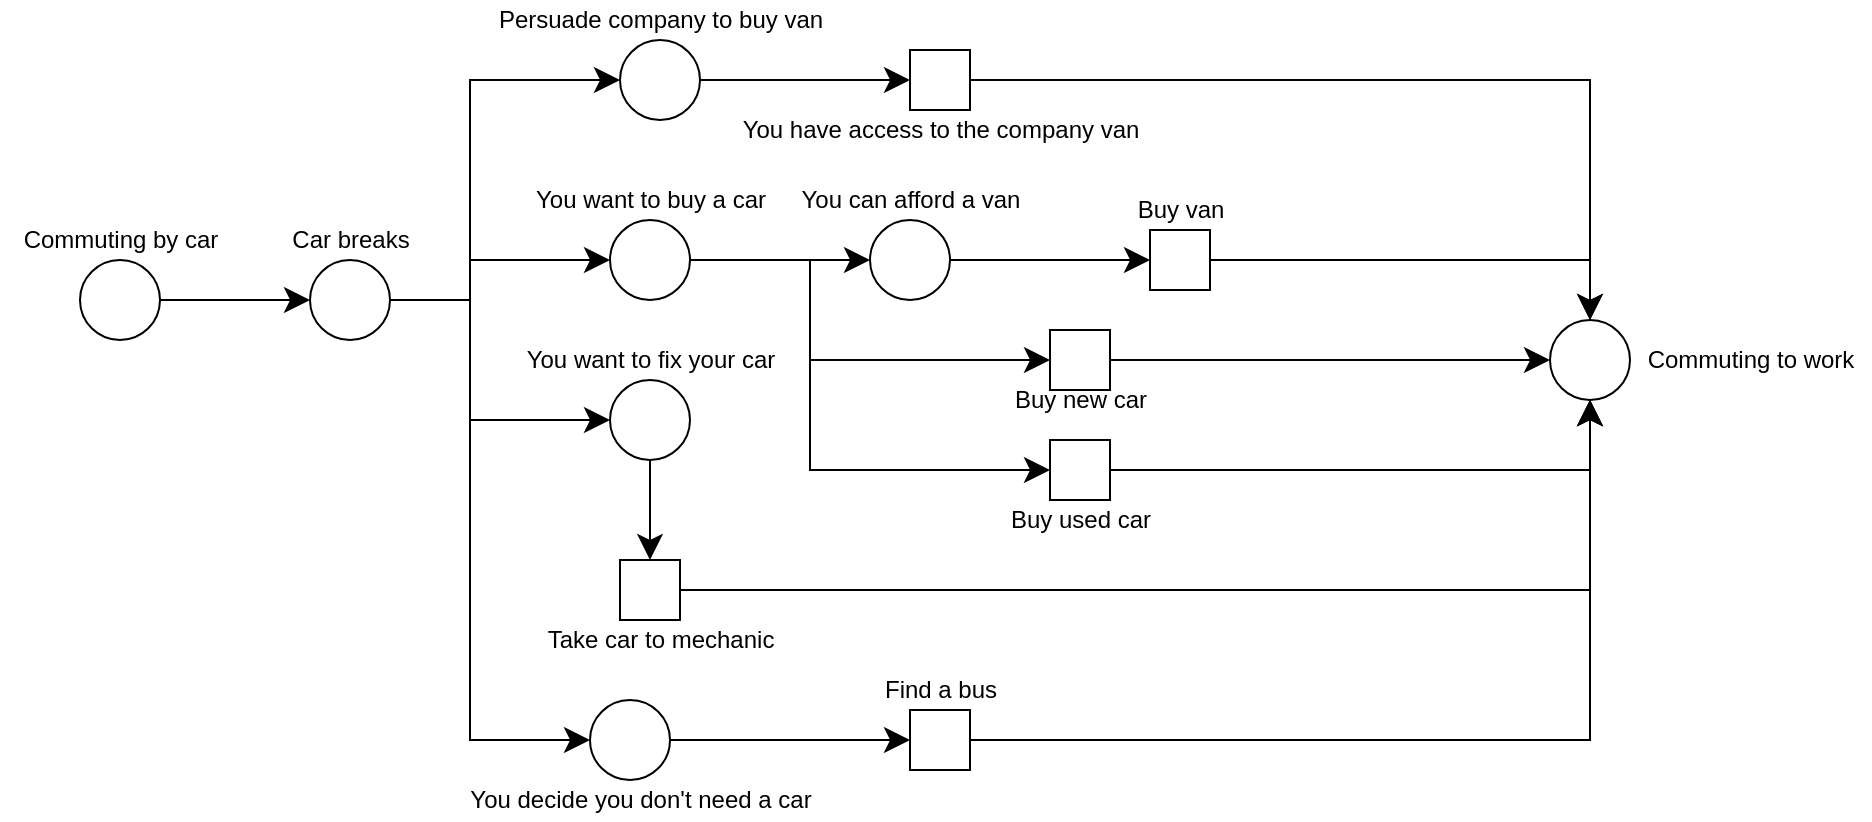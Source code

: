 <mxfile version="16.5.2" type="device"><diagram id="VmIwF8lhTakoAsszZrVj" name="Page-1"><mxGraphModel dx="1422" dy="727" grid="1" gridSize="10" guides="1" tooltips="1" connect="1" arrows="1" fold="1" page="1" pageScale="1" pageWidth="1100" pageHeight="850" math="0" shadow="0"><root><mxCell id="0"/><mxCell id="1" parent="0"/><mxCell id="JqrIUM0K4bzgF4KPIAx0-5" style="edgeStyle=orthogonalEdgeStyle;rounded=0;orthogonalLoop=1;jettySize=auto;html=1;endArrow=classic;endFill=1;endSize=10;" edge="1" parent="1" source="JqrIUM0K4bzgF4KPIAx0-1" target="JqrIUM0K4bzgF4KPIAx0-3"><mxGeometry relative="1" as="geometry"><mxPoint x="185" y="250" as="targetPoint"/></mxGeometry></mxCell><mxCell id="JqrIUM0K4bzgF4KPIAx0-1" value="" style="ellipse;whiteSpace=wrap;html=1;aspect=fixed;" vertex="1" parent="1"><mxGeometry x="75" y="230" width="40" height="40" as="geometry"/></mxCell><mxCell id="JqrIUM0K4bzgF4KPIAx0-2" value="Commuting by car" style="text;html=1;align=center;verticalAlign=middle;resizable=0;points=[];autosize=1;strokeColor=none;fillColor=none;" vertex="1" parent="1"><mxGeometry x="35" y="210" width="120" height="20" as="geometry"/></mxCell><mxCell id="JqrIUM0K4bzgF4KPIAx0-37" style="edgeStyle=orthogonalEdgeStyle;rounded=0;orthogonalLoop=1;jettySize=auto;html=1;endArrow=classic;endFill=1;endSize=10;" edge="1" parent="1" source="JqrIUM0K4bzgF4KPIAx0-3" target="JqrIUM0K4bzgF4KPIAx0-36"><mxGeometry relative="1" as="geometry"><Array as="points"><mxPoint x="270" y="250"/><mxPoint x="270" y="140"/></Array></mxGeometry></mxCell><mxCell id="JqrIUM0K4bzgF4KPIAx0-38" style="edgeStyle=orthogonalEdgeStyle;rounded=0;orthogonalLoop=1;jettySize=auto;html=1;endArrow=classic;endFill=1;endSize=10;" edge="1" parent="1" source="JqrIUM0K4bzgF4KPIAx0-3" target="JqrIUM0K4bzgF4KPIAx0-29"><mxGeometry relative="1" as="geometry"><Array as="points"><mxPoint x="270" y="250"/><mxPoint x="270" y="230"/></Array></mxGeometry></mxCell><mxCell id="JqrIUM0K4bzgF4KPIAx0-39" style="edgeStyle=orthogonalEdgeStyle;rounded=0;orthogonalLoop=1;jettySize=auto;html=1;endArrow=classic;endFill=1;endSize=10;" edge="1" parent="1" source="JqrIUM0K4bzgF4KPIAx0-3" target="JqrIUM0K4bzgF4KPIAx0-30"><mxGeometry relative="1" as="geometry"><Array as="points"><mxPoint x="270" y="250"/><mxPoint x="270" y="310"/></Array></mxGeometry></mxCell><mxCell id="JqrIUM0K4bzgF4KPIAx0-40" style="edgeStyle=orthogonalEdgeStyle;rounded=0;orthogonalLoop=1;jettySize=auto;html=1;endArrow=classic;endFill=1;endSize=10;" edge="1" parent="1" source="JqrIUM0K4bzgF4KPIAx0-3" target="JqrIUM0K4bzgF4KPIAx0-31"><mxGeometry relative="1" as="geometry"><Array as="points"><mxPoint x="270" y="250"/><mxPoint x="270" y="470"/></Array></mxGeometry></mxCell><mxCell id="JqrIUM0K4bzgF4KPIAx0-3" value="" style="ellipse;whiteSpace=wrap;html=1;aspect=fixed;" vertex="1" parent="1"><mxGeometry x="190" y="230" width="40" height="40" as="geometry"/></mxCell><mxCell id="JqrIUM0K4bzgF4KPIAx0-4" value="Car breaks " style="text;html=1;align=center;verticalAlign=middle;resizable=0;points=[];autosize=1;strokeColor=none;fillColor=none;" vertex="1" parent="1"><mxGeometry x="170" y="210" width="80" height="20" as="geometry"/></mxCell><mxCell id="JqrIUM0K4bzgF4KPIAx0-53" style="edgeStyle=orthogonalEdgeStyle;rounded=0;orthogonalLoop=1;jettySize=auto;html=1;endArrow=classic;endFill=1;endSize=10;" edge="1" parent="1" source="JqrIUM0K4bzgF4KPIAx0-29" target="JqrIUM0K4bzgF4KPIAx0-48"><mxGeometry relative="1" as="geometry"/></mxCell><mxCell id="JqrIUM0K4bzgF4KPIAx0-55" style="edgeStyle=orthogonalEdgeStyle;rounded=0;orthogonalLoop=1;jettySize=auto;html=1;endArrow=classic;endFill=1;endSize=10;" edge="1" parent="1" source="JqrIUM0K4bzgF4KPIAx0-29" target="JqrIUM0K4bzgF4KPIAx0-54"><mxGeometry relative="1" as="geometry"><Array as="points"><mxPoint x="440" y="230"/><mxPoint x="440" y="280"/></Array></mxGeometry></mxCell><mxCell id="JqrIUM0K4bzgF4KPIAx0-59" style="edgeStyle=orthogonalEdgeStyle;rounded=0;orthogonalLoop=1;jettySize=auto;html=1;endArrow=classic;endFill=1;endSize=10;" edge="1" parent="1" source="JqrIUM0K4bzgF4KPIAx0-29" target="JqrIUM0K4bzgF4KPIAx0-57"><mxGeometry relative="1" as="geometry"><Array as="points"><mxPoint x="440" y="230"/><mxPoint x="440" y="335"/></Array></mxGeometry></mxCell><mxCell id="JqrIUM0K4bzgF4KPIAx0-29" value="" style="ellipse;whiteSpace=wrap;html=1;aspect=fixed;" vertex="1" parent="1"><mxGeometry x="340" y="210" width="40" height="40" as="geometry"/></mxCell><mxCell id="JqrIUM0K4bzgF4KPIAx0-62" style="edgeStyle=orthogonalEdgeStyle;rounded=0;orthogonalLoop=1;jettySize=auto;html=1;endArrow=classic;endFill=1;endSize=10;" edge="1" parent="1" source="JqrIUM0K4bzgF4KPIAx0-30" target="JqrIUM0K4bzgF4KPIAx0-61"><mxGeometry relative="1" as="geometry"/></mxCell><mxCell id="JqrIUM0K4bzgF4KPIAx0-30" value="" style="ellipse;whiteSpace=wrap;html=1;aspect=fixed;" vertex="1" parent="1"><mxGeometry x="340" y="290" width="40" height="40" as="geometry"/></mxCell><mxCell id="JqrIUM0K4bzgF4KPIAx0-42" style="edgeStyle=orthogonalEdgeStyle;rounded=0;orthogonalLoop=1;jettySize=auto;html=1;endArrow=classic;endFill=1;endSize=10;" edge="1" parent="1" source="JqrIUM0K4bzgF4KPIAx0-31" target="JqrIUM0K4bzgF4KPIAx0-41"><mxGeometry relative="1" as="geometry"/></mxCell><mxCell id="JqrIUM0K4bzgF4KPIAx0-31" value="" style="ellipse;whiteSpace=wrap;html=1;aspect=fixed;" vertex="1" parent="1"><mxGeometry x="330" y="450" width="40" height="40" as="geometry"/></mxCell><mxCell id="JqrIUM0K4bzgF4KPIAx0-32" value="You want to buy a car" style="text;html=1;align=center;verticalAlign=middle;resizable=0;points=[];autosize=1;strokeColor=none;fillColor=none;" vertex="1" parent="1"><mxGeometry x="295" y="190" width="130" height="20" as="geometry"/></mxCell><mxCell id="JqrIUM0K4bzgF4KPIAx0-33" value="You want to fix your car" style="text;html=1;align=center;verticalAlign=middle;resizable=0;points=[];autosize=1;strokeColor=none;fillColor=none;" vertex="1" parent="1"><mxGeometry x="290" y="270" width="140" height="20" as="geometry"/></mxCell><mxCell id="JqrIUM0K4bzgF4KPIAx0-34" value="You decide you don't need a car" style="text;html=1;align=center;verticalAlign=middle;resizable=0;points=[];autosize=1;strokeColor=none;fillColor=none;" vertex="1" parent="1"><mxGeometry x="260" y="490" width="190" height="20" as="geometry"/></mxCell><mxCell id="JqrIUM0K4bzgF4KPIAx0-35" value="Persuade company to buy van" style="text;html=1;align=center;verticalAlign=middle;resizable=0;points=[];autosize=1;strokeColor=none;fillColor=none;" vertex="1" parent="1"><mxGeometry x="275" y="100" width="180" height="20" as="geometry"/></mxCell><mxCell id="JqrIUM0K4bzgF4KPIAx0-46" style="edgeStyle=orthogonalEdgeStyle;rounded=0;orthogonalLoop=1;jettySize=auto;html=1;endArrow=classic;endFill=1;endSize=10;" edge="1" parent="1" source="JqrIUM0K4bzgF4KPIAx0-36" target="JqrIUM0K4bzgF4KPIAx0-44"><mxGeometry relative="1" as="geometry"/></mxCell><mxCell id="JqrIUM0K4bzgF4KPIAx0-36" value="" style="ellipse;whiteSpace=wrap;html=1;aspect=fixed;" vertex="1" parent="1"><mxGeometry x="345" y="120" width="40" height="40" as="geometry"/></mxCell><mxCell id="JqrIUM0K4bzgF4KPIAx0-70" style="edgeStyle=orthogonalEdgeStyle;rounded=0;orthogonalLoop=1;jettySize=auto;html=1;endArrow=classic;endFill=1;endSize=10;" edge="1" parent="1" source="JqrIUM0K4bzgF4KPIAx0-41" target="JqrIUM0K4bzgF4KPIAx0-65"><mxGeometry relative="1" as="geometry"/></mxCell><mxCell id="JqrIUM0K4bzgF4KPIAx0-41" value="" style="whiteSpace=wrap;html=1;aspect=fixed;" vertex="1" parent="1"><mxGeometry x="490" y="455" width="30" height="30" as="geometry"/></mxCell><mxCell id="JqrIUM0K4bzgF4KPIAx0-43" value="Find a bus" style="text;html=1;align=center;verticalAlign=middle;resizable=0;points=[];autosize=1;strokeColor=none;fillColor=none;" vertex="1" parent="1"><mxGeometry x="470" y="435" width="70" height="20" as="geometry"/></mxCell><mxCell id="JqrIUM0K4bzgF4KPIAx0-66" style="edgeStyle=orthogonalEdgeStyle;rounded=0;orthogonalLoop=1;jettySize=auto;html=1;endArrow=classic;endFill=1;endSize=10;" edge="1" parent="1" source="JqrIUM0K4bzgF4KPIAx0-44" target="JqrIUM0K4bzgF4KPIAx0-65"><mxGeometry relative="1" as="geometry"/></mxCell><mxCell id="JqrIUM0K4bzgF4KPIAx0-44" value="" style="whiteSpace=wrap;html=1;aspect=fixed;" vertex="1" parent="1"><mxGeometry x="490" y="125" width="30" height="30" as="geometry"/></mxCell><mxCell id="JqrIUM0K4bzgF4KPIAx0-47" value="You have access to the company van" style="text;html=1;align=center;verticalAlign=middle;resizable=0;points=[];autosize=1;strokeColor=none;fillColor=none;" vertex="1" parent="1"><mxGeometry x="395" y="155" width="220" height="20" as="geometry"/></mxCell><mxCell id="JqrIUM0K4bzgF4KPIAx0-51" style="edgeStyle=orthogonalEdgeStyle;rounded=0;orthogonalLoop=1;jettySize=auto;html=1;endArrow=classic;endFill=1;endSize=10;" edge="1" parent="1" source="JqrIUM0K4bzgF4KPIAx0-48" target="JqrIUM0K4bzgF4KPIAx0-50"><mxGeometry relative="1" as="geometry"/></mxCell><mxCell id="JqrIUM0K4bzgF4KPIAx0-48" value="" style="ellipse;whiteSpace=wrap;html=1;aspect=fixed;" vertex="1" parent="1"><mxGeometry x="470" y="210" width="40" height="40" as="geometry"/></mxCell><mxCell id="JqrIUM0K4bzgF4KPIAx0-49" value="You can afford a van" style="text;html=1;align=center;verticalAlign=middle;resizable=0;points=[];autosize=1;strokeColor=none;fillColor=none;" vertex="1" parent="1"><mxGeometry x="430" y="190" width="120" height="20" as="geometry"/></mxCell><mxCell id="JqrIUM0K4bzgF4KPIAx0-67" style="edgeStyle=orthogonalEdgeStyle;rounded=0;orthogonalLoop=1;jettySize=auto;html=1;endArrow=classic;endFill=1;endSize=10;" edge="1" parent="1" source="JqrIUM0K4bzgF4KPIAx0-50" target="JqrIUM0K4bzgF4KPIAx0-65"><mxGeometry relative="1" as="geometry"/></mxCell><mxCell id="JqrIUM0K4bzgF4KPIAx0-50" value="" style="whiteSpace=wrap;html=1;aspect=fixed;" vertex="1" parent="1"><mxGeometry x="610" y="215" width="30" height="30" as="geometry"/></mxCell><mxCell id="JqrIUM0K4bzgF4KPIAx0-52" value="Buy van" style="text;html=1;align=center;verticalAlign=middle;resizable=0;points=[];autosize=1;strokeColor=none;fillColor=none;" vertex="1" parent="1"><mxGeometry x="595" y="195" width="60" height="20" as="geometry"/></mxCell><mxCell id="JqrIUM0K4bzgF4KPIAx0-68" style="edgeStyle=orthogonalEdgeStyle;rounded=0;orthogonalLoop=1;jettySize=auto;html=1;endArrow=classic;endFill=1;endSize=10;" edge="1" parent="1" source="JqrIUM0K4bzgF4KPIAx0-54" target="JqrIUM0K4bzgF4KPIAx0-65"><mxGeometry relative="1" as="geometry"><Array as="points"><mxPoint x="750" y="280"/><mxPoint x="750" y="280"/></Array></mxGeometry></mxCell><mxCell id="JqrIUM0K4bzgF4KPIAx0-54" value="" style="whiteSpace=wrap;html=1;aspect=fixed;" vertex="1" parent="1"><mxGeometry x="560" y="265" width="30" height="30" as="geometry"/></mxCell><mxCell id="JqrIUM0K4bzgF4KPIAx0-56" value="Buy new car" style="text;html=1;align=center;verticalAlign=middle;resizable=0;points=[];autosize=1;strokeColor=none;fillColor=none;" vertex="1" parent="1"><mxGeometry x="535" y="290" width="80" height="20" as="geometry"/></mxCell><mxCell id="JqrIUM0K4bzgF4KPIAx0-69" style="edgeStyle=orthogonalEdgeStyle;rounded=0;orthogonalLoop=1;jettySize=auto;html=1;endArrow=classic;endFill=1;endSize=10;" edge="1" parent="1" source="JqrIUM0K4bzgF4KPIAx0-57" target="JqrIUM0K4bzgF4KPIAx0-65"><mxGeometry relative="1" as="geometry"/></mxCell><mxCell id="JqrIUM0K4bzgF4KPIAx0-57" value="" style="whiteSpace=wrap;html=1;aspect=fixed;" vertex="1" parent="1"><mxGeometry x="560" y="320" width="30" height="30" as="geometry"/></mxCell><mxCell id="JqrIUM0K4bzgF4KPIAx0-58" value="Buy used car" style="text;html=1;align=center;verticalAlign=middle;resizable=0;points=[];autosize=1;strokeColor=none;fillColor=none;" vertex="1" parent="1"><mxGeometry x="530" y="350" width="90" height="20" as="geometry"/></mxCell><mxCell id="JqrIUM0K4bzgF4KPIAx0-71" style="edgeStyle=orthogonalEdgeStyle;rounded=0;orthogonalLoop=1;jettySize=auto;html=1;endArrow=classic;endFill=1;endSize=10;" edge="1" parent="1" source="JqrIUM0K4bzgF4KPIAx0-61" target="JqrIUM0K4bzgF4KPIAx0-65"><mxGeometry relative="1" as="geometry"/></mxCell><mxCell id="JqrIUM0K4bzgF4KPIAx0-61" value="" style="whiteSpace=wrap;html=1;aspect=fixed;" vertex="1" parent="1"><mxGeometry x="345" y="380" width="30" height="30" as="geometry"/></mxCell><mxCell id="JqrIUM0K4bzgF4KPIAx0-63" value="Take car to mechanic" style="text;html=1;align=center;verticalAlign=middle;resizable=0;points=[];autosize=1;strokeColor=none;fillColor=none;" vertex="1" parent="1"><mxGeometry x="300" y="410" width="130" height="20" as="geometry"/></mxCell><mxCell id="JqrIUM0K4bzgF4KPIAx0-65" value="" style="ellipse;whiteSpace=wrap;html=1;aspect=fixed;" vertex="1" parent="1"><mxGeometry x="810" y="260" width="40" height="40" as="geometry"/></mxCell><mxCell id="JqrIUM0K4bzgF4KPIAx0-72" value="Commuting to work" style="text;html=1;align=center;verticalAlign=middle;resizable=0;points=[];autosize=1;strokeColor=none;fillColor=none;" vertex="1" parent="1"><mxGeometry x="850" y="270" width="120" height="20" as="geometry"/></mxCell></root></mxGraphModel></diagram></mxfile>